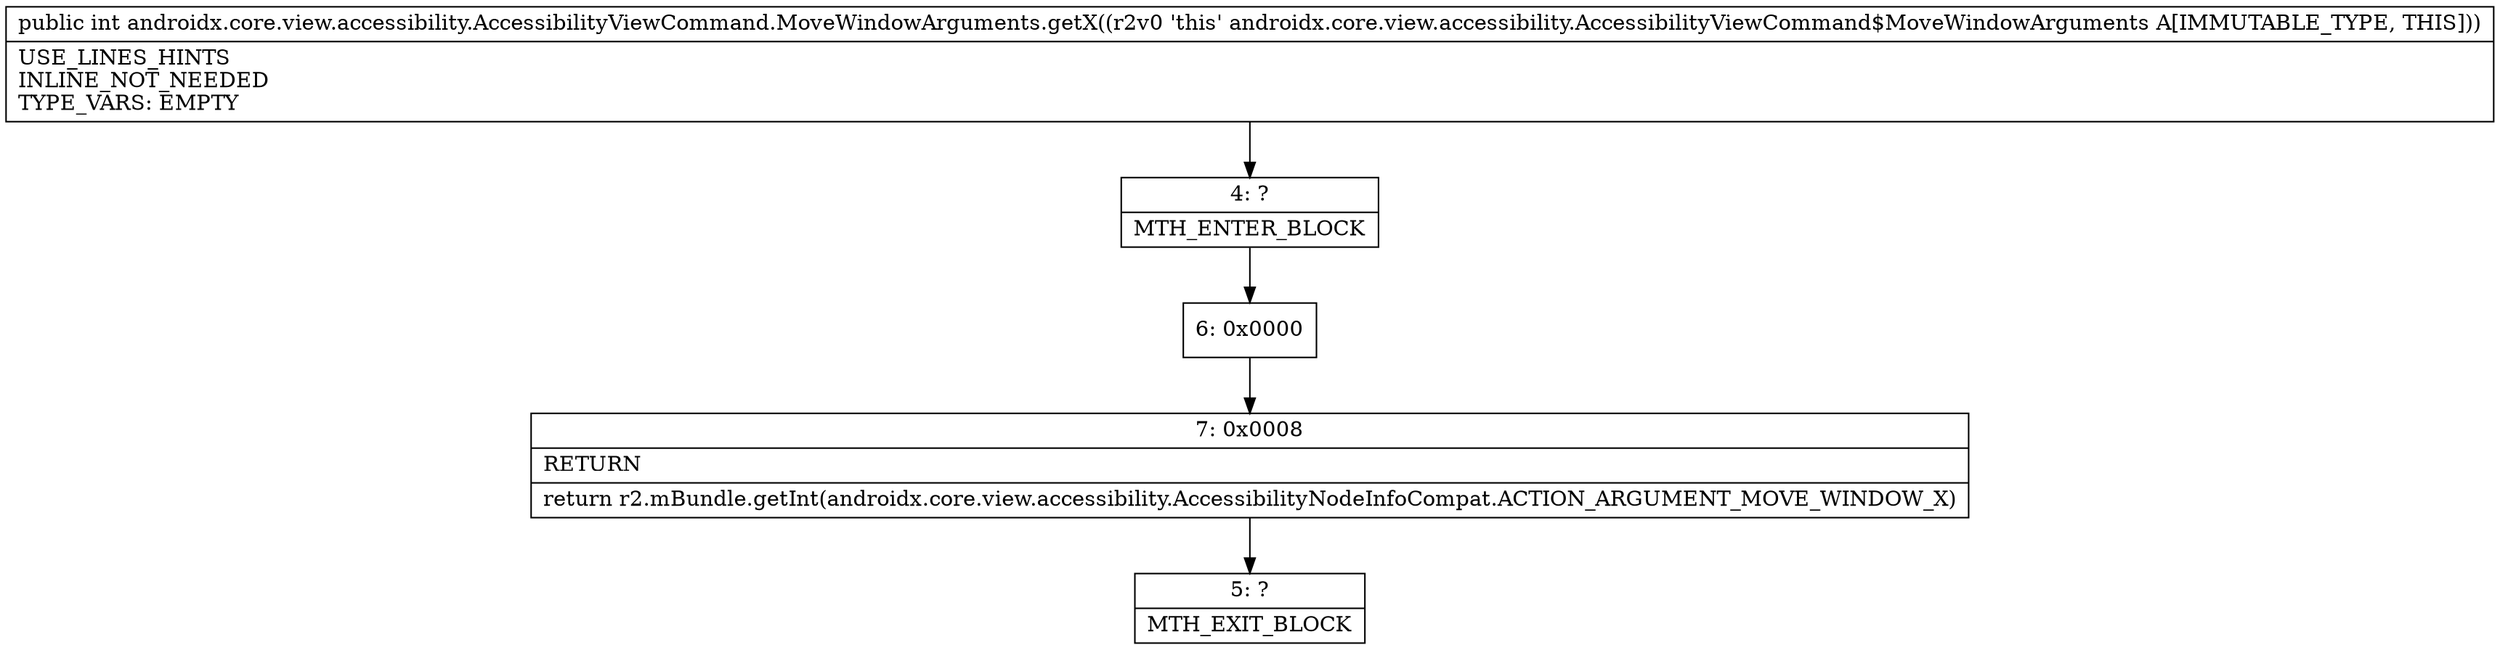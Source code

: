 digraph "CFG forandroidx.core.view.accessibility.AccessibilityViewCommand.MoveWindowArguments.getX()I" {
Node_4 [shape=record,label="{4\:\ ?|MTH_ENTER_BLOCK\l}"];
Node_6 [shape=record,label="{6\:\ 0x0000}"];
Node_7 [shape=record,label="{7\:\ 0x0008|RETURN\l|return r2.mBundle.getInt(androidx.core.view.accessibility.AccessibilityNodeInfoCompat.ACTION_ARGUMENT_MOVE_WINDOW_X)\l}"];
Node_5 [shape=record,label="{5\:\ ?|MTH_EXIT_BLOCK\l}"];
MethodNode[shape=record,label="{public int androidx.core.view.accessibility.AccessibilityViewCommand.MoveWindowArguments.getX((r2v0 'this' androidx.core.view.accessibility.AccessibilityViewCommand$MoveWindowArguments A[IMMUTABLE_TYPE, THIS]))  | USE_LINES_HINTS\lINLINE_NOT_NEEDED\lTYPE_VARS: EMPTY\l}"];
MethodNode -> Node_4;Node_4 -> Node_6;
Node_6 -> Node_7;
Node_7 -> Node_5;
}

